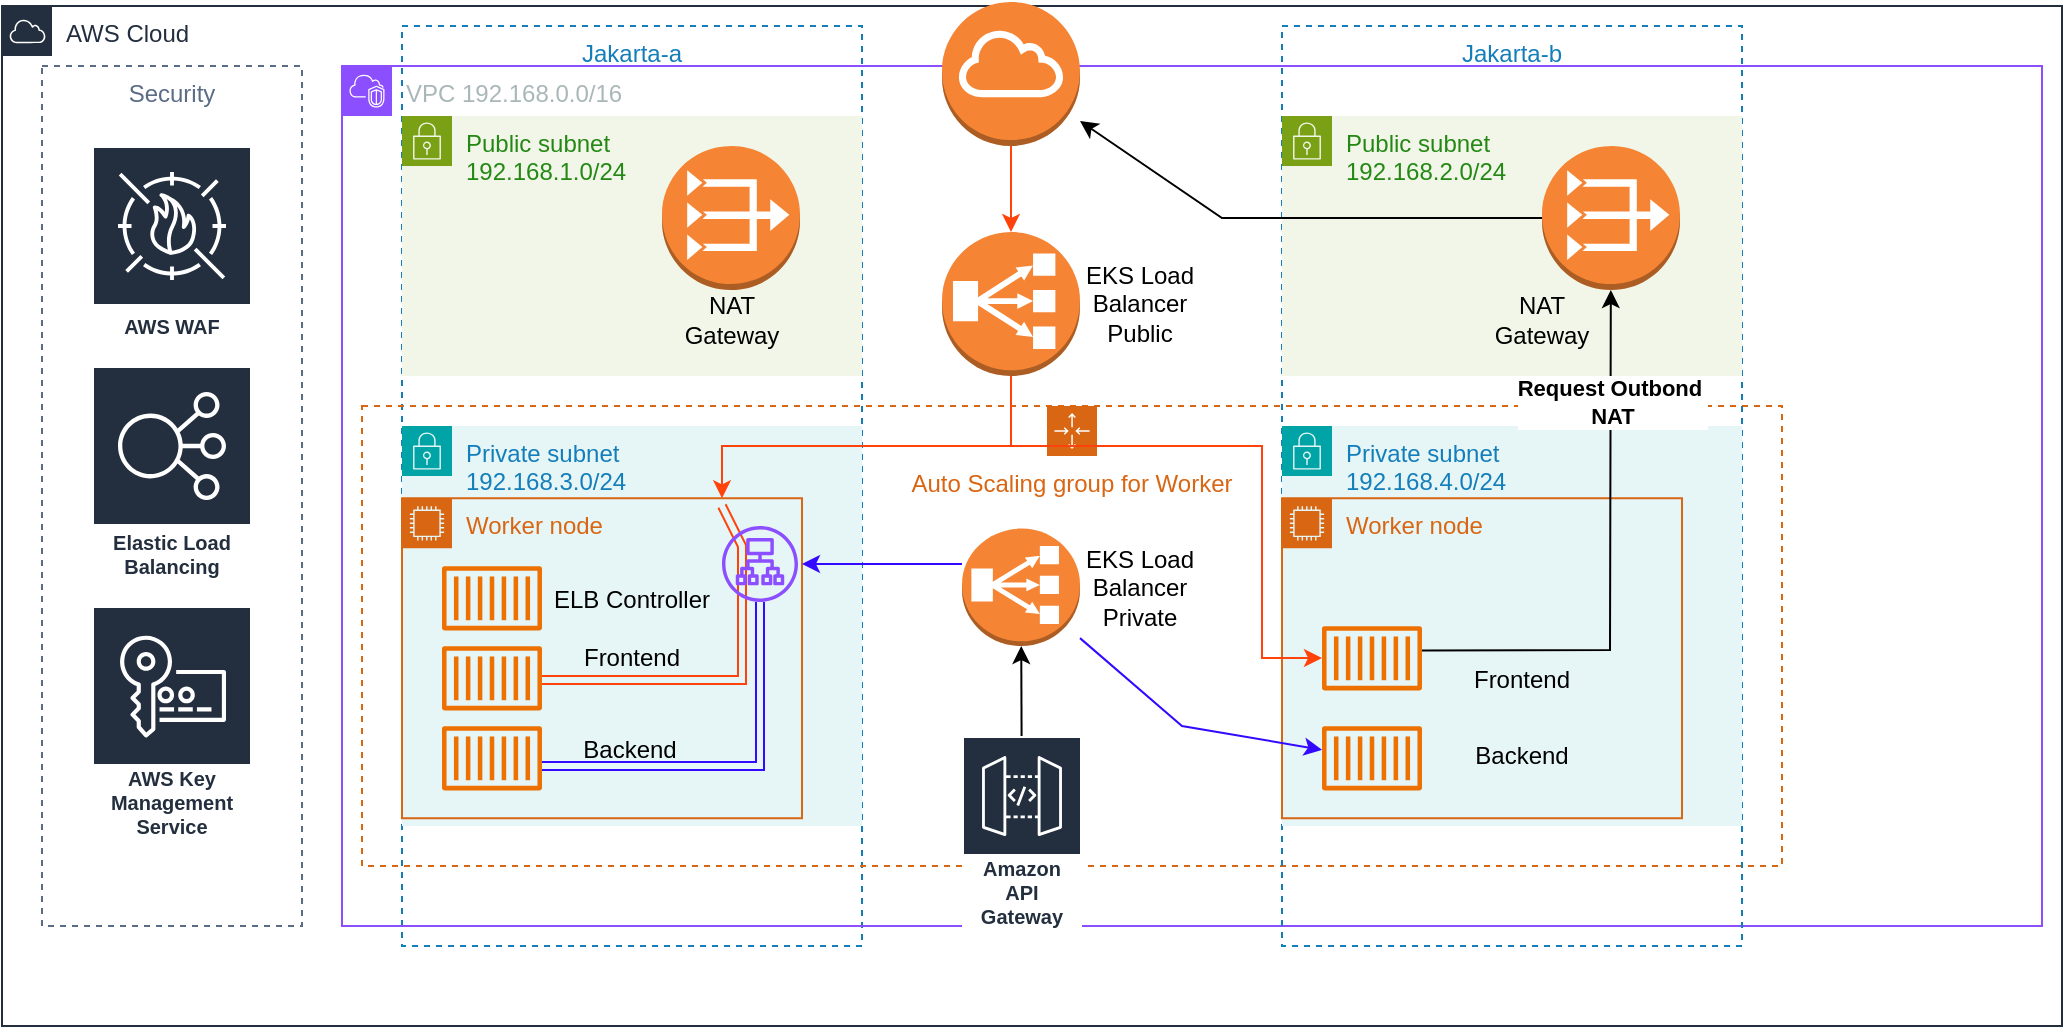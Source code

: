 <mxfile version="28.2.8">
  <diagram name="Page-1" id="5lTiuyhr_EzzjJjSZd6O">
    <mxGraphModel dx="1010" dy="515" grid="1" gridSize="10" guides="1" tooltips="1" connect="1" arrows="1" fold="1" page="1" pageScale="1" pageWidth="1400" pageHeight="850" math="0" shadow="0">
      <root>
        <mxCell id="0" />
        <mxCell id="1" parent="0" />
        <mxCell id="BLR_rrXs6T1zh-9TilPW-1" value="Security" style="fillColor=none;strokeColor=#5A6C86;dashed=1;verticalAlign=top;fontStyle=0;fontColor=#5A6C86;whiteSpace=wrap;html=1;" vertex="1" parent="1">
          <mxGeometry x="40" y="40" width="130" height="430" as="geometry" />
        </mxCell>
        <mxCell id="BLR_rrXs6T1zh-9TilPW-2" value="AWS WAF" style="sketch=0;outlineConnect=0;fontColor=#232F3E;gradientColor=none;strokeColor=#ffffff;fillColor=#232F3E;dashed=0;verticalLabelPosition=middle;verticalAlign=bottom;align=center;html=1;whiteSpace=wrap;fontSize=10;fontStyle=1;spacing=3;shape=mxgraph.aws4.productIcon;prIcon=mxgraph.aws4.waf;" vertex="1" parent="1">
          <mxGeometry x="65" y="80" width="80" height="100" as="geometry" />
        </mxCell>
        <mxCell id="BLR_rrXs6T1zh-9TilPW-4" value="Elastic Load Balancing" style="sketch=0;outlineConnect=0;fontColor=#232F3E;gradientColor=none;strokeColor=#ffffff;fillColor=#232F3E;dashed=0;verticalLabelPosition=middle;verticalAlign=bottom;align=center;html=1;whiteSpace=wrap;fontSize=10;fontStyle=1;spacing=3;shape=mxgraph.aws4.productIcon;prIcon=mxgraph.aws4.elastic_load_balancing;" vertex="1" parent="1">
          <mxGeometry x="65" y="190" width="80" height="110" as="geometry" />
        </mxCell>
        <mxCell id="BLR_rrXs6T1zh-9TilPW-5" value="AWS Key Management Service" style="sketch=0;outlineConnect=0;fontColor=#232F3E;gradientColor=none;strokeColor=#ffffff;fillColor=#232F3E;dashed=0;verticalLabelPosition=middle;verticalAlign=bottom;align=center;html=1;whiteSpace=wrap;fontSize=10;fontStyle=1;spacing=3;shape=mxgraph.aws4.productIcon;prIcon=mxgraph.aws4.key_management_service;" vertex="1" parent="1">
          <mxGeometry x="65" y="310" width="80" height="120" as="geometry" />
        </mxCell>
        <mxCell id="BLR_rrXs6T1zh-9TilPW-6" value="AWS Cloud" style="points=[[0,0],[0.25,0],[0.5,0],[0.75,0],[1,0],[1,0.25],[1,0.5],[1,0.75],[1,1],[0.75,1],[0.5,1],[0.25,1],[0,1],[0,0.75],[0,0.5],[0,0.25]];outlineConnect=0;gradientColor=none;html=1;whiteSpace=wrap;fontSize=12;fontStyle=0;container=1;pointerEvents=0;collapsible=0;recursiveResize=0;shape=mxgraph.aws4.group;grIcon=mxgraph.aws4.group_aws_cloud;strokeColor=#232F3E;fillColor=none;verticalAlign=top;align=left;spacingLeft=30;fontColor=#232F3E;dashed=0;" vertex="1" parent="1">
          <mxGeometry x="20" y="10" width="1030" height="510" as="geometry" />
        </mxCell>
        <mxCell id="BLR_rrXs6T1zh-9TilPW-21" value="" style="group" vertex="1" connectable="0" parent="BLR_rrXs6T1zh-9TilPW-6">
          <mxGeometry x="200" y="10" width="230" height="460" as="geometry" />
        </mxCell>
        <mxCell id="BLR_rrXs6T1zh-9TilPW-7" value="Jakarta-a" style="fillColor=none;strokeColor=#147EBA;dashed=1;verticalAlign=top;fontStyle=0;fontColor=#147EBA;whiteSpace=wrap;html=1;" vertex="1" parent="BLR_rrXs6T1zh-9TilPW-21">
          <mxGeometry width="230" height="460" as="geometry" />
        </mxCell>
        <mxCell id="BLR_rrXs6T1zh-9TilPW-8" value="Public subnet&lt;br&gt;192.168.1.0/24" style="points=[[0,0],[0.25,0],[0.5,0],[0.75,0],[1,0],[1,0.25],[1,0.5],[1,0.75],[1,1],[0.75,1],[0.5,1],[0.25,1],[0,1],[0,0.75],[0,0.5],[0,0.25]];outlineConnect=0;gradientColor=none;html=1;whiteSpace=wrap;fontSize=12;fontStyle=0;container=1;pointerEvents=0;collapsible=0;recursiveResize=0;shape=mxgraph.aws4.group;grIcon=mxgraph.aws4.group_security_group;grStroke=0;strokeColor=#7AA116;fillColor=#F2F6E8;verticalAlign=top;align=left;spacingLeft=30;fontColor=#248814;dashed=0;" vertex="1" parent="BLR_rrXs6T1zh-9TilPW-21">
          <mxGeometry y="45" width="230" height="130" as="geometry" />
        </mxCell>
        <mxCell id="BLR_rrXs6T1zh-9TilPW-11" value="NAT Gateway" style="text;html=1;whiteSpace=wrap;strokeColor=none;fillColor=none;align=center;verticalAlign=middle;rounded=0;" vertex="1" parent="BLR_rrXs6T1zh-9TilPW-8">
          <mxGeometry x="134.5" y="87" width="60" height="30" as="geometry" />
        </mxCell>
        <mxCell id="BLR_rrXs6T1zh-9TilPW-10" value="" style="outlineConnect=0;dashed=0;verticalLabelPosition=bottom;verticalAlign=top;align=center;html=1;shape=mxgraph.aws3.vpc_nat_gateway;fillColor=#F58534;gradientColor=none;" vertex="1" parent="BLR_rrXs6T1zh-9TilPW-21">
          <mxGeometry x="130" y="60" width="69" height="72" as="geometry" />
        </mxCell>
        <mxCell id="BLR_rrXs6T1zh-9TilPW-12" value="Private subnet&lt;div&gt;192.168.3.0/24&lt;/div&gt;" style="points=[[0,0],[0.25,0],[0.5,0],[0.75,0],[1,0],[1,0.25],[1,0.5],[1,0.75],[1,1],[0.75,1],[0.5,1],[0.25,1],[0,1],[0,0.75],[0,0.5],[0,0.25]];outlineConnect=0;gradientColor=none;html=1;whiteSpace=wrap;fontSize=12;fontStyle=0;container=1;pointerEvents=0;collapsible=0;recursiveResize=0;shape=mxgraph.aws4.group;grIcon=mxgraph.aws4.group_security_group;grStroke=0;strokeColor=#00A4A6;fillColor=#E6F6F7;verticalAlign=top;align=left;spacingLeft=30;fontColor=#147EBA;dashed=0;" vertex="1" parent="BLR_rrXs6T1zh-9TilPW-21">
          <mxGeometry y="200" width="230" height="200" as="geometry" />
        </mxCell>
        <mxCell id="BLR_rrXs6T1zh-9TilPW-14" value="Worker node" style="points=[[0,0],[0.25,0],[0.5,0],[0.75,0],[1,0],[1,0.25],[1,0.5],[1,0.75],[1,1],[0.75,1],[0.5,1],[0.25,1],[0,1],[0,0.75],[0,0.5],[0,0.25]];outlineConnect=0;gradientColor=none;html=1;whiteSpace=wrap;fontSize=12;fontStyle=0;container=1;pointerEvents=0;collapsible=0;recursiveResize=0;shape=mxgraph.aws4.group;grIcon=mxgraph.aws4.group_ec2_instance_contents;strokeColor=#D86613;fillColor=none;verticalAlign=top;align=left;spacingLeft=30;fontColor=#D86613;dashed=0;" vertex="1" parent="BLR_rrXs6T1zh-9TilPW-12">
          <mxGeometry y="36.15" width="200" height="160" as="geometry" />
        </mxCell>
        <mxCell id="BLR_rrXs6T1zh-9TilPW-15" value="" style="sketch=0;outlineConnect=0;fontColor=#232F3E;gradientColor=none;fillColor=#ED7100;strokeColor=none;dashed=0;verticalLabelPosition=bottom;verticalAlign=top;align=center;html=1;fontSize=12;fontStyle=0;aspect=fixed;pointerEvents=1;shape=mxgraph.aws4.container_1;" vertex="1" parent="BLR_rrXs6T1zh-9TilPW-21">
          <mxGeometry x="20" y="270" width="50" height="32.29" as="geometry" />
        </mxCell>
        <mxCell id="BLR_rrXs6T1zh-9TilPW-16" value="" style="sketch=0;outlineConnect=0;fontColor=#232F3E;gradientColor=none;fillColor=#ED7100;strokeColor=none;dashed=0;verticalLabelPosition=bottom;verticalAlign=top;align=center;html=1;fontSize=12;fontStyle=0;aspect=fixed;pointerEvents=1;shape=mxgraph.aws4.container_1;" vertex="1" parent="BLR_rrXs6T1zh-9TilPW-21">
          <mxGeometry x="20" y="310" width="50" height="32.29" as="geometry" />
        </mxCell>
        <mxCell id="BLR_rrXs6T1zh-9TilPW-17" value="" style="sketch=0;outlineConnect=0;fontColor=#232F3E;gradientColor=none;fillColor=#ED7100;strokeColor=none;dashed=0;verticalLabelPosition=bottom;verticalAlign=top;align=center;html=1;fontSize=12;fontStyle=0;aspect=fixed;pointerEvents=1;shape=mxgraph.aws4.container_1;" vertex="1" parent="BLR_rrXs6T1zh-9TilPW-21">
          <mxGeometry x="20" y="350" width="50" height="32.29" as="geometry" />
        </mxCell>
        <mxCell id="BLR_rrXs6T1zh-9TilPW-18" value="ELB Controller" style="text;html=1;whiteSpace=wrap;strokeColor=none;fillColor=none;align=center;verticalAlign=middle;rounded=0;" vertex="1" parent="BLR_rrXs6T1zh-9TilPW-21">
          <mxGeometry x="65" y="272.29" width="100" height="30" as="geometry" />
        </mxCell>
        <mxCell id="BLR_rrXs6T1zh-9TilPW-20" value="Backend" style="text;html=1;whiteSpace=wrap;strokeColor=none;fillColor=none;align=center;verticalAlign=middle;rounded=0;" vertex="1" parent="BLR_rrXs6T1zh-9TilPW-21">
          <mxGeometry x="64" y="347" width="100" height="30" as="geometry" />
        </mxCell>
        <mxCell id="BLR_rrXs6T1zh-9TilPW-58" value="" style="endArrow=classic;html=1;rounded=0;shape=link;strokeColor=#FF430A;" edge="1" parent="BLR_rrXs6T1zh-9TilPW-21">
          <mxGeometry width="50" height="50" relative="1" as="geometry">
            <mxPoint x="160" y="240" as="sourcePoint" />
            <mxPoint x="70" y="327" as="targetPoint" />
            <Array as="points">
              <mxPoint x="170" y="260" />
              <mxPoint x="170" y="290" />
              <mxPoint x="170" y="327" />
            </Array>
          </mxGeometry>
        </mxCell>
        <mxCell id="BLR_rrXs6T1zh-9TilPW-19" value="Frontend" style="text;html=1;whiteSpace=wrap;strokeColor=none;fillColor=none;align=center;verticalAlign=middle;rounded=0;" vertex="1" parent="BLR_rrXs6T1zh-9TilPW-21">
          <mxGeometry x="65" y="301.15" width="100" height="30" as="geometry" />
        </mxCell>
        <mxCell id="BLR_rrXs6T1zh-9TilPW-63" style="edgeStyle=none;rounded=0;orthogonalLoop=1;jettySize=auto;html=1;shape=link;strokeColor=#330AFF;" edge="1" parent="BLR_rrXs6T1zh-9TilPW-21" source="BLR_rrXs6T1zh-9TilPW-59">
          <mxGeometry relative="1" as="geometry">
            <mxPoint x="70" y="370" as="targetPoint" />
            <Array as="points">
              <mxPoint x="179" y="370" />
            </Array>
          </mxGeometry>
        </mxCell>
        <mxCell id="BLR_rrXs6T1zh-9TilPW-59" value="" style="sketch=0;outlineConnect=0;fontColor=#232F3E;gradientColor=none;fillColor=#8C4FFF;strokeColor=none;dashed=0;verticalLabelPosition=bottom;verticalAlign=top;align=center;html=1;fontSize=12;fontStyle=0;aspect=fixed;pointerEvents=1;shape=mxgraph.aws4.application_load_balancer;" vertex="1" parent="BLR_rrXs6T1zh-9TilPW-21">
          <mxGeometry x="160" y="250" width="38" height="38" as="geometry" />
        </mxCell>
        <mxCell id="BLR_rrXs6T1zh-9TilPW-22" value="VPC 192.168.0.0/16" style="points=[[0,0],[0.25,0],[0.5,0],[0.75,0],[1,0],[1,0.25],[1,0.5],[1,0.75],[1,1],[0.75,1],[0.5,1],[0.25,1],[0,1],[0,0.75],[0,0.5],[0,0.25]];outlineConnect=0;gradientColor=none;html=1;whiteSpace=wrap;fontSize=12;fontStyle=0;container=1;pointerEvents=0;collapsible=0;recursiveResize=0;shape=mxgraph.aws4.group;grIcon=mxgraph.aws4.group_vpc2;strokeColor=#8C4FFF;fillColor=none;verticalAlign=top;align=left;spacingLeft=30;fontColor=#AAB7B8;dashed=0;" vertex="1" parent="BLR_rrXs6T1zh-9TilPW-6">
          <mxGeometry x="170" y="30" width="850" height="430" as="geometry" />
        </mxCell>
        <mxCell id="BLR_rrXs6T1zh-9TilPW-52" value="" style="edgeStyle=orthogonalEdgeStyle;rounded=0;orthogonalLoop=1;jettySize=auto;html=1;strokeColor=#FF430A;" edge="1" parent="BLR_rrXs6T1zh-9TilPW-22" source="BLR_rrXs6T1zh-9TilPW-50" target="BLR_rrXs6T1zh-9TilPW-51">
          <mxGeometry relative="1" as="geometry" />
        </mxCell>
        <mxCell id="BLR_rrXs6T1zh-9TilPW-50" value="" style="outlineConnect=0;dashed=0;verticalLabelPosition=bottom;verticalAlign=top;align=center;html=1;shape=mxgraph.aws3.internet_gateway;fillColor=#F58534;gradientColor=none;" vertex="1" parent="BLR_rrXs6T1zh-9TilPW-22">
          <mxGeometry x="300" y="-32" width="69" height="72" as="geometry" />
        </mxCell>
        <mxCell id="BLR_rrXs6T1zh-9TilPW-51" value="" style="outlineConnect=0;dashed=0;verticalLabelPosition=bottom;verticalAlign=top;align=center;html=1;shape=mxgraph.aws3.classic_load_balancer;fillColor=#F58534;gradientColor=none;" vertex="1" parent="BLR_rrXs6T1zh-9TilPW-22">
          <mxGeometry x="300" y="83" width="69" height="72" as="geometry" />
        </mxCell>
        <mxCell id="BLR_rrXs6T1zh-9TilPW-53" value="EKS Load Balancer Public" style="text;html=1;whiteSpace=wrap;strokeColor=none;fillColor=none;align=center;verticalAlign=middle;rounded=0;" vertex="1" parent="BLR_rrXs6T1zh-9TilPW-22">
          <mxGeometry x="369" y="104" width="60" height="30" as="geometry" />
        </mxCell>
        <mxCell id="BLR_rrXs6T1zh-9TilPW-54" value="Auto Scaling group for Worker" style="points=[[0,0],[0.25,0],[0.5,0],[0.75,0],[1,0],[1,0.25],[1,0.5],[1,0.75],[1,1],[0.75,1],[0.5,1],[0.25,1],[0,1],[0,0.75],[0,0.5],[0,0.25]];outlineConnect=0;gradientColor=none;html=1;whiteSpace=wrap;fontSize=12;fontStyle=0;container=1;pointerEvents=0;collapsible=0;recursiveResize=0;shape=mxgraph.aws4.groupCenter;grIcon=mxgraph.aws4.group_auto_scaling_group;grStroke=1;strokeColor=#D86613;fillColor=none;verticalAlign=top;align=center;fontColor=#D86613;dashed=1;spacingTop=25;" vertex="1" parent="BLR_rrXs6T1zh-9TilPW-22">
          <mxGeometry x="10" y="170" width="710" height="230" as="geometry" />
        </mxCell>
        <mxCell id="BLR_rrXs6T1zh-9TilPW-60" value="" style="outlineConnect=0;dashed=0;verticalLabelPosition=bottom;verticalAlign=top;align=center;html=1;shape=mxgraph.aws3.classic_load_balancer;fillColor=#F58534;gradientColor=none;" vertex="1" parent="BLR_rrXs6T1zh-9TilPW-54">
          <mxGeometry x="300" y="61.29" width="59" height="58.71" as="geometry" />
        </mxCell>
        <mxCell id="BLR_rrXs6T1zh-9TilPW-64" value="EKS Load Balancer Private" style="text;html=1;whiteSpace=wrap;strokeColor=none;fillColor=none;align=center;verticalAlign=middle;rounded=0;" vertex="1" parent="BLR_rrXs6T1zh-9TilPW-54">
          <mxGeometry x="359" y="75.64" width="60" height="30" as="geometry" />
        </mxCell>
        <mxCell id="BLR_rrXs6T1zh-9TilPW-70" value="" style="edgeStyle=none;rounded=0;orthogonalLoop=1;jettySize=auto;html=1;" edge="1" parent="BLR_rrXs6T1zh-9TilPW-54" source="BLR_rrXs6T1zh-9TilPW-69" target="BLR_rrXs6T1zh-9TilPW-60">
          <mxGeometry relative="1" as="geometry" />
        </mxCell>
        <mxCell id="BLR_rrXs6T1zh-9TilPW-69" value="Amazon API Gateway" style="sketch=0;outlineConnect=0;fontColor=#232F3E;gradientColor=none;strokeColor=#ffffff;fillColor=#232F3E;dashed=0;verticalLabelPosition=middle;verticalAlign=bottom;align=center;html=1;whiteSpace=wrap;fontSize=10;fontStyle=1;spacing=3;shape=mxgraph.aws4.productIcon;prIcon=mxgraph.aws4.api_gateway;" vertex="1" parent="BLR_rrXs6T1zh-9TilPW-54">
          <mxGeometry x="300" y="165" width="60" height="100" as="geometry" />
        </mxCell>
        <mxCell id="BLR_rrXs6T1zh-9TilPW-37" value="" style="group" vertex="1" connectable="0" parent="BLR_rrXs6T1zh-9TilPW-6">
          <mxGeometry x="640" y="10" width="230" height="460" as="geometry" />
        </mxCell>
        <mxCell id="BLR_rrXs6T1zh-9TilPW-38" value="Jakarta-b" style="fillColor=none;strokeColor=#147EBA;dashed=1;verticalAlign=top;fontStyle=0;fontColor=#147EBA;whiteSpace=wrap;html=1;" vertex="1" parent="BLR_rrXs6T1zh-9TilPW-37">
          <mxGeometry width="230" height="460" as="geometry" />
        </mxCell>
        <mxCell id="BLR_rrXs6T1zh-9TilPW-39" value="Public subnet&lt;br&gt;192.168.2.0/24" style="points=[[0,0],[0.25,0],[0.5,0],[0.75,0],[1,0],[1,0.25],[1,0.5],[1,0.75],[1,1],[0.75,1],[0.5,1],[0.25,1],[0,1],[0,0.75],[0,0.5],[0,0.25]];outlineConnect=0;gradientColor=none;html=1;whiteSpace=wrap;fontSize=12;fontStyle=0;container=1;pointerEvents=0;collapsible=0;recursiveResize=0;shape=mxgraph.aws4.group;grIcon=mxgraph.aws4.group_security_group;grStroke=0;strokeColor=#7AA116;fillColor=#F2F6E8;verticalAlign=top;align=left;spacingLeft=30;fontColor=#248814;dashed=0;" vertex="1" parent="BLR_rrXs6T1zh-9TilPW-37">
          <mxGeometry y="45" width="230" height="130" as="geometry" />
        </mxCell>
        <mxCell id="BLR_rrXs6T1zh-9TilPW-41" value="" style="outlineConnect=0;dashed=0;verticalLabelPosition=bottom;verticalAlign=top;align=center;html=1;shape=mxgraph.aws3.vpc_nat_gateway;fillColor=#F58534;gradientColor=none;" vertex="1" parent="BLR_rrXs6T1zh-9TilPW-37">
          <mxGeometry x="130" y="60" width="69" height="72" as="geometry" />
        </mxCell>
        <mxCell id="BLR_rrXs6T1zh-9TilPW-42" value="Private subnet&lt;div&gt;192.168.4.0/24&lt;/div&gt;" style="points=[[0,0],[0.25,0],[0.5,0],[0.75,0],[1,0],[1,0.25],[1,0.5],[1,0.75],[1,1],[0.75,1],[0.5,1],[0.25,1],[0,1],[0,0.75],[0,0.5],[0,0.25]];outlineConnect=0;gradientColor=none;html=1;whiteSpace=wrap;fontSize=12;fontStyle=0;container=1;pointerEvents=0;collapsible=0;recursiveResize=0;shape=mxgraph.aws4.group;grIcon=mxgraph.aws4.group_security_group;grStroke=0;strokeColor=#00A4A6;fillColor=#E6F6F7;verticalAlign=top;align=left;spacingLeft=30;fontColor=#147EBA;dashed=0;" vertex="1" parent="BLR_rrXs6T1zh-9TilPW-37">
          <mxGeometry y="200" width="230" height="200" as="geometry" />
        </mxCell>
        <mxCell id="BLR_rrXs6T1zh-9TilPW-43" value="Worker node" style="points=[[0,0],[0.25,0],[0.5,0],[0.75,0],[1,0],[1,0.25],[1,0.5],[1,0.75],[1,1],[0.75,1],[0.5,1],[0.25,1],[0,1],[0,0.75],[0,0.5],[0,0.25]];outlineConnect=0;gradientColor=none;html=1;whiteSpace=wrap;fontSize=12;fontStyle=0;container=1;pointerEvents=0;collapsible=0;recursiveResize=0;shape=mxgraph.aws4.group;grIcon=mxgraph.aws4.group_ec2_instance_contents;strokeColor=#D86613;fillColor=none;verticalAlign=top;align=left;spacingLeft=30;fontColor=#D86613;dashed=0;" vertex="1" parent="BLR_rrXs6T1zh-9TilPW-42">
          <mxGeometry y="36.15" width="200" height="160" as="geometry" />
        </mxCell>
        <mxCell id="BLR_rrXs6T1zh-9TilPW-65" style="edgeStyle=none;rounded=0;orthogonalLoop=1;jettySize=auto;html=1;exitX=0;exitY=0;exitDx=0;exitDy=0;" edge="1" parent="BLR_rrXs6T1zh-9TilPW-37" source="BLR_rrXs6T1zh-9TilPW-48" target="BLR_rrXs6T1zh-9TilPW-41">
          <mxGeometry relative="1" as="geometry">
            <Array as="points">
              <mxPoint x="164" y="312" />
            </Array>
          </mxGeometry>
        </mxCell>
        <mxCell id="BLR_rrXs6T1zh-9TilPW-66" value="&lt;b&gt;Request Outbond&amp;nbsp;&lt;/b&gt;&lt;div&gt;&lt;b&gt;NAT&lt;/b&gt;&lt;/div&gt;" style="edgeLabel;html=1;align=center;verticalAlign=middle;resizable=0;points=[];fillColor=#66FFFF;strokeColor=#330AFF;" vertex="1" connectable="0" parent="BLR_rrXs6T1zh-9TilPW-65">
          <mxGeometry x="0.405" y="-1" relative="1" as="geometry">
            <mxPoint y="-26" as="offset" />
          </mxGeometry>
        </mxCell>
        <mxCell id="BLR_rrXs6T1zh-9TilPW-45" value="" style="sketch=0;outlineConnect=0;fontColor=#232F3E;gradientColor=none;fillColor=#ED7100;strokeColor=none;dashed=0;verticalLabelPosition=bottom;verticalAlign=top;align=center;html=1;fontSize=12;fontStyle=0;aspect=fixed;pointerEvents=1;shape=mxgraph.aws4.container_1;" vertex="1" parent="BLR_rrXs6T1zh-9TilPW-37">
          <mxGeometry x="20" y="300" width="50" height="32.29" as="geometry" />
        </mxCell>
        <mxCell id="BLR_rrXs6T1zh-9TilPW-46" value="" style="sketch=0;outlineConnect=0;fontColor=#232F3E;gradientColor=none;fillColor=#ED7100;strokeColor=none;dashed=0;verticalLabelPosition=bottom;verticalAlign=top;align=center;html=1;fontSize=12;fontStyle=0;aspect=fixed;pointerEvents=1;shape=mxgraph.aws4.container_1;" vertex="1" parent="BLR_rrXs6T1zh-9TilPW-37">
          <mxGeometry x="20" y="350" width="50" height="32.29" as="geometry" />
        </mxCell>
        <mxCell id="BLR_rrXs6T1zh-9TilPW-48" value="Frontend" style="text;html=1;whiteSpace=wrap;strokeColor=none;fillColor=none;align=center;verticalAlign=middle;rounded=0;" vertex="1" parent="BLR_rrXs6T1zh-9TilPW-37">
          <mxGeometry x="70" y="312.29" width="100" height="30" as="geometry" />
        </mxCell>
        <mxCell id="BLR_rrXs6T1zh-9TilPW-49" value="Backend" style="text;html=1;whiteSpace=wrap;strokeColor=none;fillColor=none;align=center;verticalAlign=middle;rounded=0;" vertex="1" parent="BLR_rrXs6T1zh-9TilPW-37">
          <mxGeometry x="70" y="350" width="100" height="30" as="geometry" />
        </mxCell>
        <mxCell id="BLR_rrXs6T1zh-9TilPW-40" value="NAT Gateway" style="text;html=1;whiteSpace=wrap;strokeColor=none;fillColor=none;align=center;verticalAlign=middle;rounded=0;" vertex="1" parent="BLR_rrXs6T1zh-9TilPW-37">
          <mxGeometry x="100" y="132" width="60" height="30" as="geometry" />
        </mxCell>
        <mxCell id="BLR_rrXs6T1zh-9TilPW-55" style="edgeStyle=orthogonalEdgeStyle;rounded=0;orthogonalLoop=1;jettySize=auto;html=1;strokeColor=#FF430A;" edge="1" parent="BLR_rrXs6T1zh-9TilPW-6" source="BLR_rrXs6T1zh-9TilPW-51" target="BLR_rrXs6T1zh-9TilPW-14">
          <mxGeometry relative="1" as="geometry">
            <Array as="points">
              <mxPoint x="504" y="220" />
              <mxPoint x="360" y="220" />
            </Array>
          </mxGeometry>
        </mxCell>
        <mxCell id="BLR_rrXs6T1zh-9TilPW-56" style="edgeStyle=orthogonalEdgeStyle;rounded=0;orthogonalLoop=1;jettySize=auto;html=1;fillColor=#FF430A;strokeColor=#FF430A;" edge="1" parent="BLR_rrXs6T1zh-9TilPW-6" source="BLR_rrXs6T1zh-9TilPW-51" target="BLR_rrXs6T1zh-9TilPW-45">
          <mxGeometry relative="1" as="geometry">
            <Array as="points">
              <mxPoint x="504" y="220" />
              <mxPoint x="630" y="220" />
              <mxPoint x="630" y="326" />
            </Array>
          </mxGeometry>
        </mxCell>
        <mxCell id="BLR_rrXs6T1zh-9TilPW-62" style="edgeStyle=none;rounded=0;orthogonalLoop=1;jettySize=auto;html=1;strokeColor=#330AFF;" edge="1" parent="BLR_rrXs6T1zh-9TilPW-6">
          <mxGeometry relative="1" as="geometry">
            <mxPoint x="480" y="279" as="sourcePoint" />
            <mxPoint x="400" y="279" as="targetPoint" />
          </mxGeometry>
        </mxCell>
        <mxCell id="BLR_rrXs6T1zh-9TilPW-67" style="edgeStyle=none;rounded=0;orthogonalLoop=1;jettySize=auto;html=1;" edge="1" parent="BLR_rrXs6T1zh-9TilPW-6" source="BLR_rrXs6T1zh-9TilPW-41" target="BLR_rrXs6T1zh-9TilPW-50">
          <mxGeometry relative="1" as="geometry">
            <Array as="points">
              <mxPoint x="610" y="106" />
            </Array>
          </mxGeometry>
        </mxCell>
        <mxCell id="BLR_rrXs6T1zh-9TilPW-68" style="edgeStyle=none;rounded=0;orthogonalLoop=1;jettySize=auto;html=1;strokeColor=#330AFF;" edge="1" parent="BLR_rrXs6T1zh-9TilPW-6" source="BLR_rrXs6T1zh-9TilPW-60" target="BLR_rrXs6T1zh-9TilPW-46">
          <mxGeometry relative="1" as="geometry">
            <Array as="points">
              <mxPoint x="590" y="360" />
            </Array>
          </mxGeometry>
        </mxCell>
      </root>
    </mxGraphModel>
  </diagram>
</mxfile>
